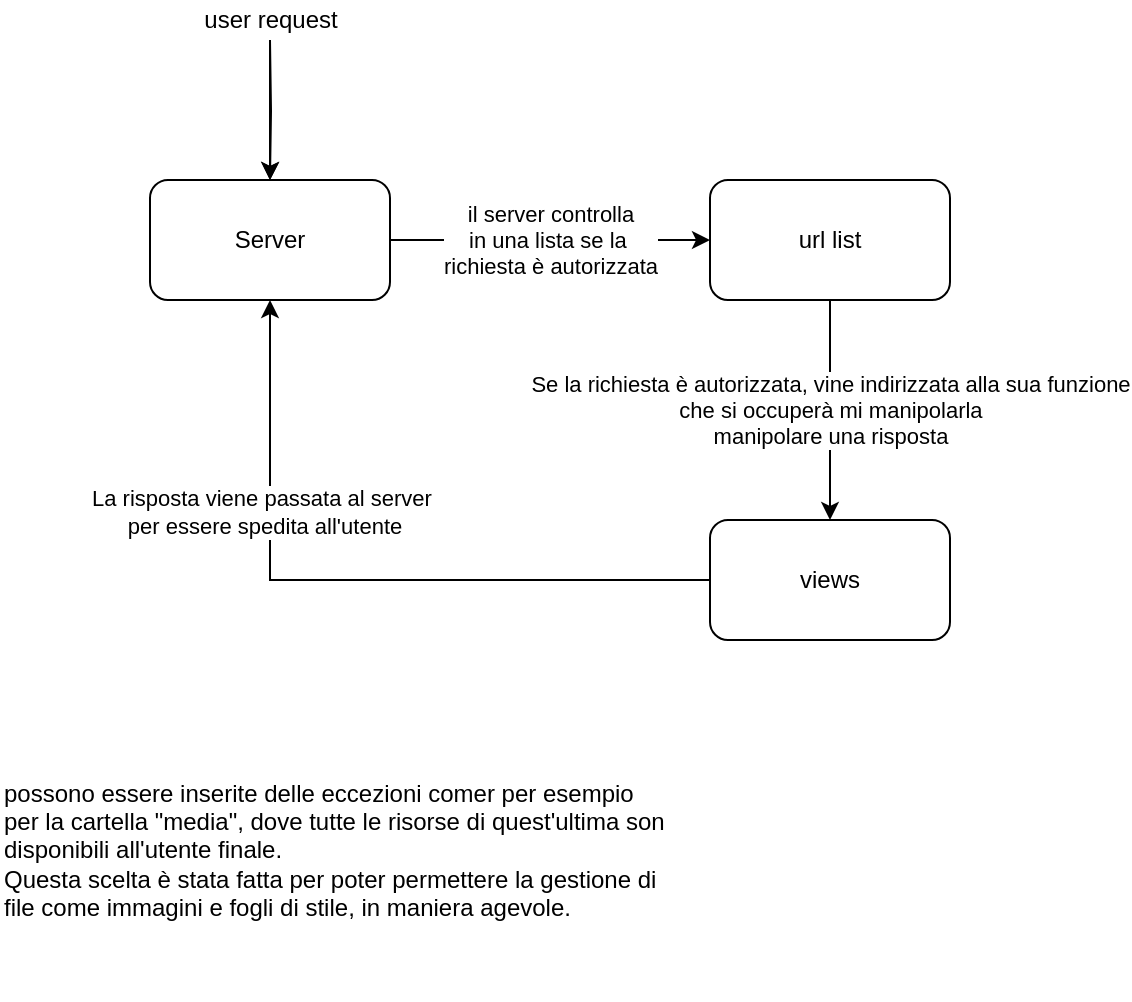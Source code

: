 <mxfile version="14.6.11" type="github">
  <diagram id="9olOWW9HGFkc3aJlIb55" name="Page-1">
    <mxGraphModel dx="946" dy="645" grid="1" gridSize="10" guides="1" tooltips="1" connect="1" arrows="1" fold="1" page="1" pageScale="1" pageWidth="827" pageHeight="1169" math="0" shadow="0">
      <root>
        <mxCell id="0" />
        <mxCell id="1" parent="0" />
        <mxCell id="UcMJFOnMUl_5PHKulcHE-5" style="edgeStyle=orthogonalEdgeStyle;rounded=0;orthogonalLoop=1;jettySize=auto;html=1;" edge="1" parent="1" target="UcMJFOnMUl_5PHKulcHE-1">
          <mxGeometry relative="1" as="geometry">
            <mxPoint x="180" y="230" as="sourcePoint" />
          </mxGeometry>
        </mxCell>
        <mxCell id="UcMJFOnMUl_5PHKulcHE-7" value="il server controlla&lt;br&gt;in una lista se la&amp;nbsp;&lt;br&gt;richiesta è autorizzata" style="edgeStyle=orthogonalEdgeStyle;rounded=0;orthogonalLoop=1;jettySize=auto;html=1;" edge="1" parent="1" source="UcMJFOnMUl_5PHKulcHE-1" target="UcMJFOnMUl_5PHKulcHE-2">
          <mxGeometry relative="1" as="geometry" />
        </mxCell>
        <mxCell id="UcMJFOnMUl_5PHKulcHE-1" value="Server" style="rounded=1;whiteSpace=wrap;html=1;" vertex="1" parent="1">
          <mxGeometry x="120" y="300" width="120" height="60" as="geometry" />
        </mxCell>
        <mxCell id="UcMJFOnMUl_5PHKulcHE-8" value="Se la richiesta è autorizzata, vine indirizzata alla sua funzione&lt;br&gt;che si occuperà mi manipolarla&lt;br&gt;manipolare una risposta" style="edgeStyle=orthogonalEdgeStyle;rounded=0;orthogonalLoop=1;jettySize=auto;html=1;entryX=0.5;entryY=0;entryDx=0;entryDy=0;" edge="1" parent="1" source="UcMJFOnMUl_5PHKulcHE-2" target="UcMJFOnMUl_5PHKulcHE-3">
          <mxGeometry relative="1" as="geometry" />
        </mxCell>
        <mxCell id="UcMJFOnMUl_5PHKulcHE-2" value="url list" style="rounded=1;whiteSpace=wrap;html=1;" vertex="1" parent="1">
          <mxGeometry x="400" y="300" width="120" height="60" as="geometry" />
        </mxCell>
        <mxCell id="UcMJFOnMUl_5PHKulcHE-9" style="edgeStyle=orthogonalEdgeStyle;rounded=0;orthogonalLoop=1;jettySize=auto;html=1;entryX=0.5;entryY=1;entryDx=0;entryDy=0;" edge="1" parent="1" source="UcMJFOnMUl_5PHKulcHE-3" target="UcMJFOnMUl_5PHKulcHE-1">
          <mxGeometry relative="1" as="geometry" />
        </mxCell>
        <mxCell id="UcMJFOnMUl_5PHKulcHE-10" value="La risposta viene passata al server&amp;nbsp;&lt;br&gt;per essere spedita all&#39;utente" style="edgeLabel;html=1;align=center;verticalAlign=middle;resizable=0;points=[];" vertex="1" connectable="0" parent="UcMJFOnMUl_5PHKulcHE-9">
          <mxGeometry x="0.411" y="3" relative="1" as="geometry">
            <mxPoint as="offset" />
          </mxGeometry>
        </mxCell>
        <mxCell id="UcMJFOnMUl_5PHKulcHE-3" value="views" style="rounded=1;whiteSpace=wrap;html=1;" vertex="1" parent="1">
          <mxGeometry x="400" y="470" width="120" height="60" as="geometry" />
        </mxCell>
        <mxCell id="UcMJFOnMUl_5PHKulcHE-12" value="" style="edgeStyle=orthogonalEdgeStyle;rounded=0;orthogonalLoop=1;jettySize=auto;html=1;" edge="1" parent="1" source="UcMJFOnMUl_5PHKulcHE-6" target="UcMJFOnMUl_5PHKulcHE-1">
          <mxGeometry relative="1" as="geometry" />
        </mxCell>
        <mxCell id="UcMJFOnMUl_5PHKulcHE-6" value="user request" style="text;html=1;align=center;verticalAlign=middle;resizable=0;points=[];autosize=1;strokeColor=none;" vertex="1" parent="1">
          <mxGeometry x="140" y="210" width="80" height="20" as="geometry" />
        </mxCell>
        <mxCell id="UcMJFOnMUl_5PHKulcHE-11" value="possono essere inserite delle eccezioni comer per esempio per la cartella &quot;media&quot;, dove tutte le risorse di quest&#39;ultima son disponibili all&#39;utente finale.&lt;br&gt;&lt;div&gt;Questa scelta è stata fatta per poter permettere la gestione di file come immagini e fogli di stile, in maniera agevole.&lt;/div&gt;" style="text;html=1;strokeColor=none;fillColor=none;align=left;verticalAlign=middle;whiteSpace=wrap;rounded=0;" vertex="1" parent="1">
          <mxGeometry x="45" y="560" width="335" height="150" as="geometry" />
        </mxCell>
      </root>
    </mxGraphModel>
  </diagram>
</mxfile>
